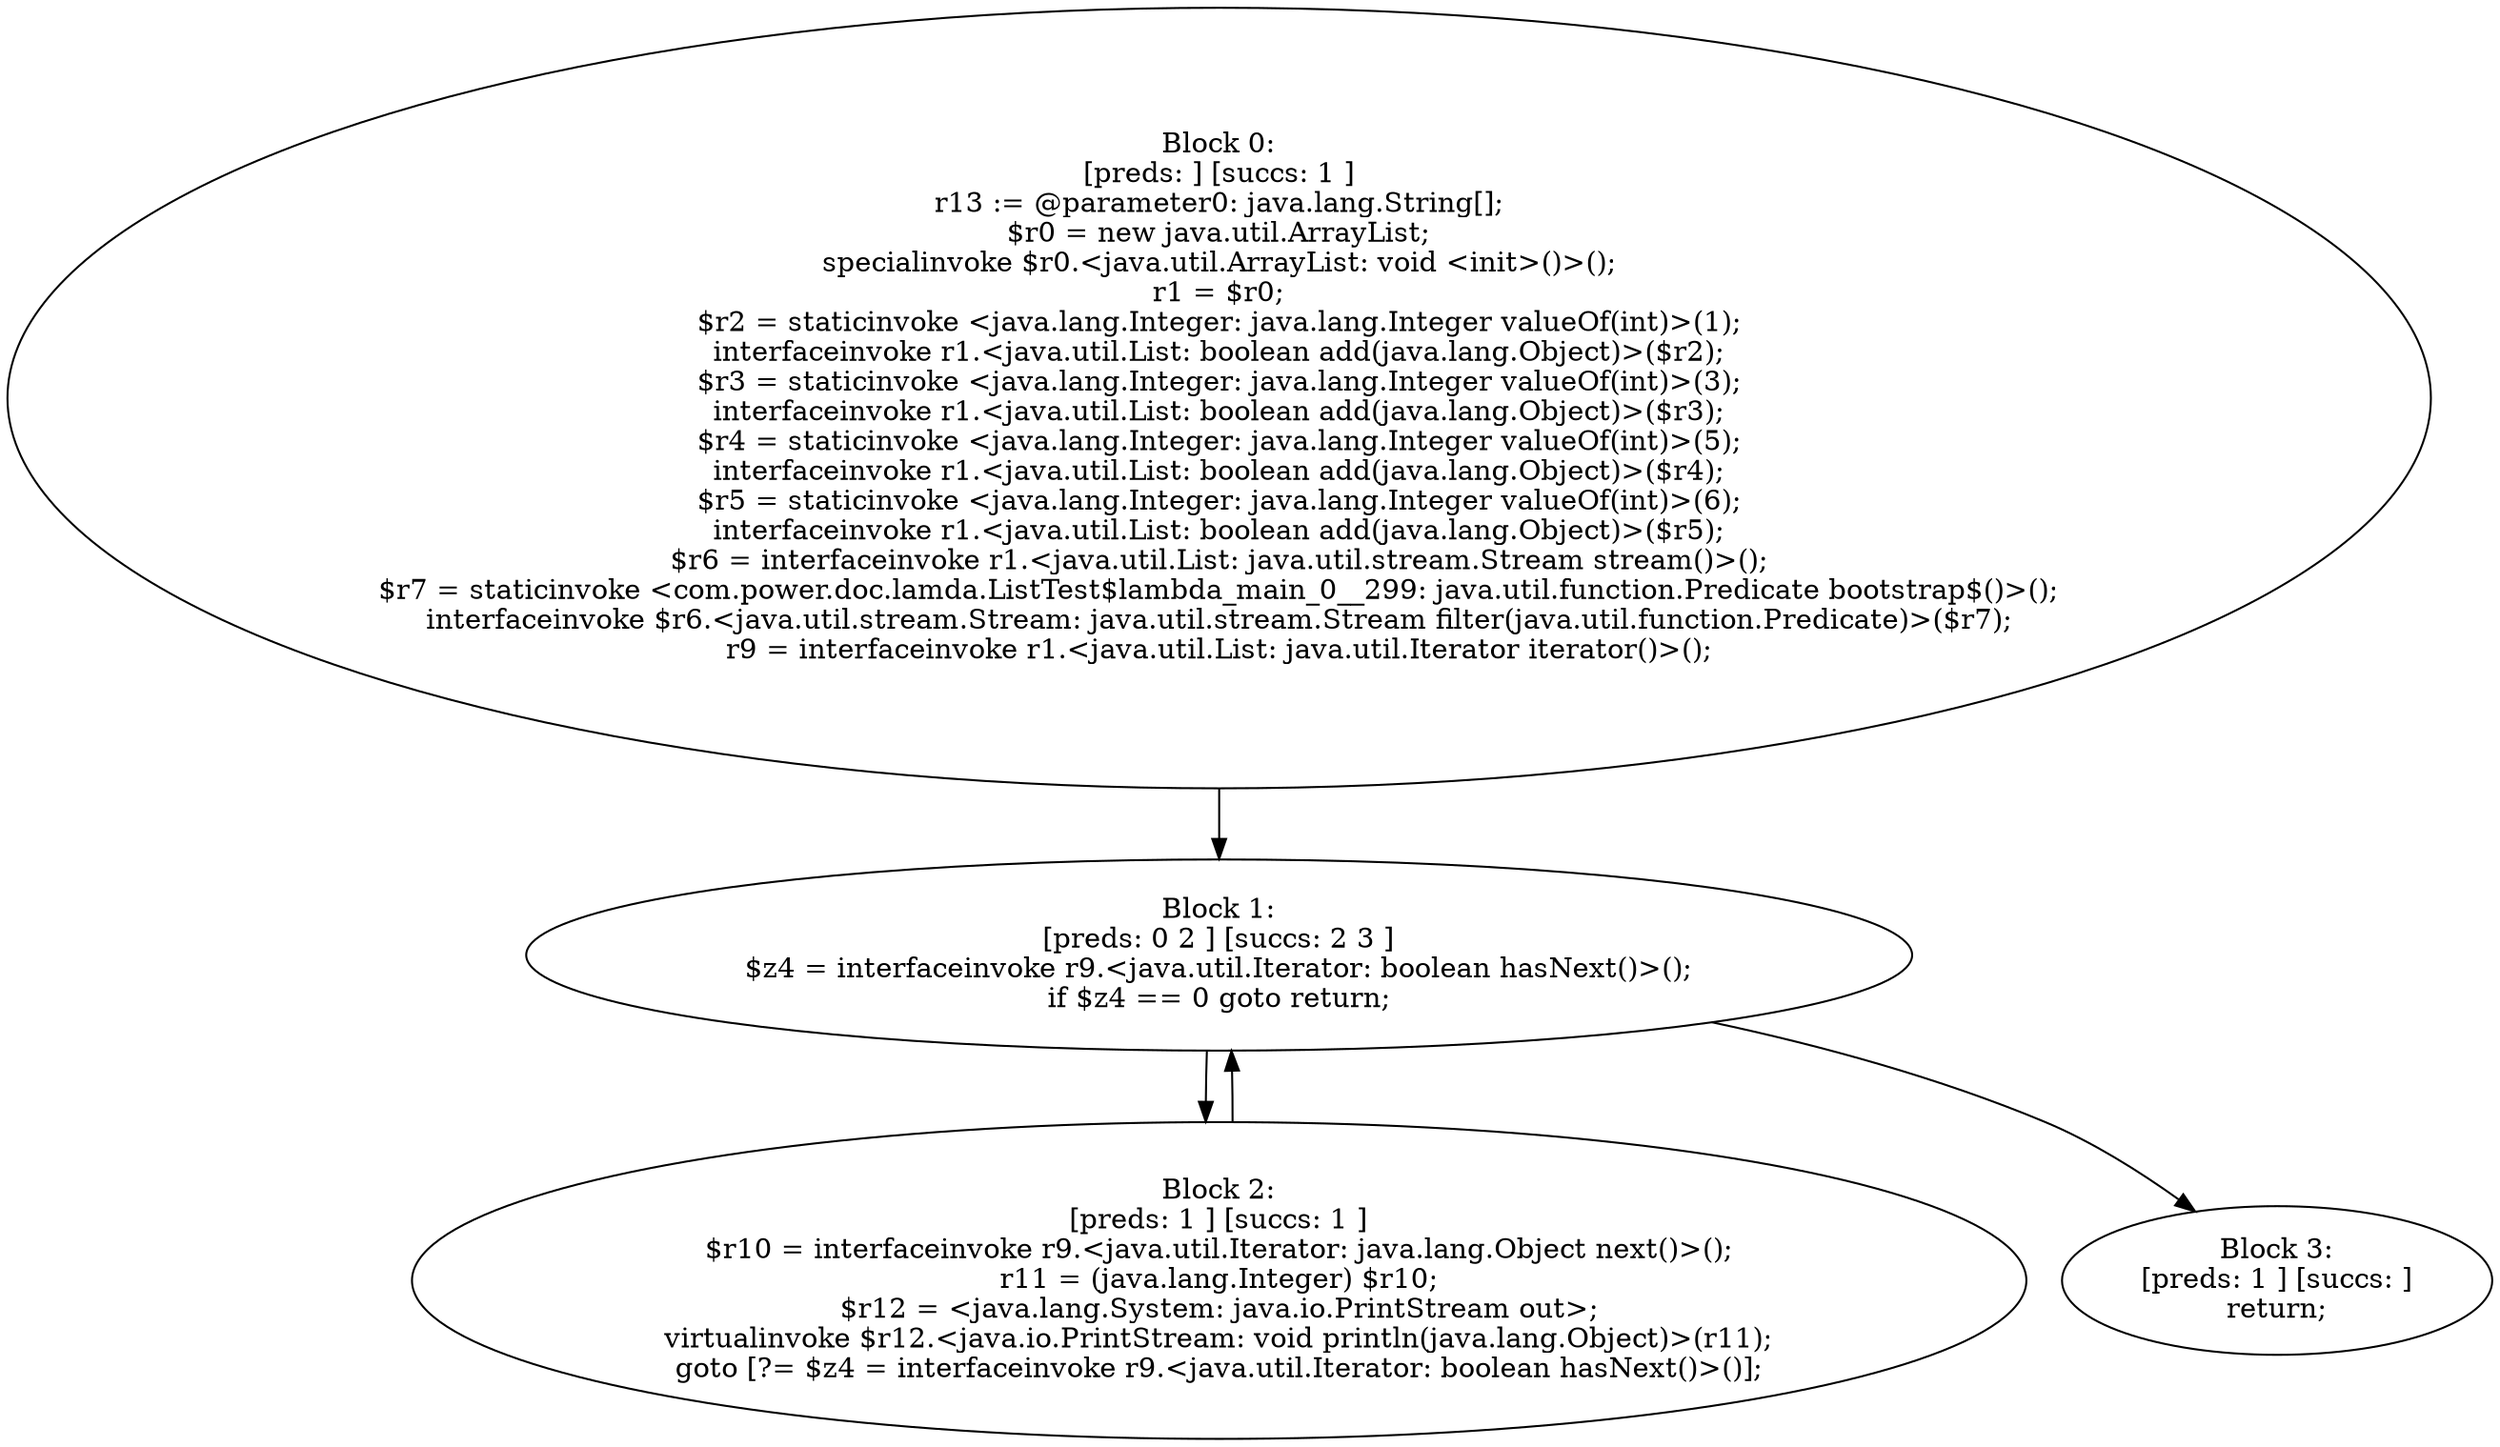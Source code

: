 digraph "unitGraph" {
    "Block 0:
[preds: ] [succs: 1 ]
r13 := @parameter0: java.lang.String[];
$r0 = new java.util.ArrayList;
specialinvoke $r0.<java.util.ArrayList: void <init>()>();
r1 = $r0;
$r2 = staticinvoke <java.lang.Integer: java.lang.Integer valueOf(int)>(1);
interfaceinvoke r1.<java.util.List: boolean add(java.lang.Object)>($r2);
$r3 = staticinvoke <java.lang.Integer: java.lang.Integer valueOf(int)>(3);
interfaceinvoke r1.<java.util.List: boolean add(java.lang.Object)>($r3);
$r4 = staticinvoke <java.lang.Integer: java.lang.Integer valueOf(int)>(5);
interfaceinvoke r1.<java.util.List: boolean add(java.lang.Object)>($r4);
$r5 = staticinvoke <java.lang.Integer: java.lang.Integer valueOf(int)>(6);
interfaceinvoke r1.<java.util.List: boolean add(java.lang.Object)>($r5);
$r6 = interfaceinvoke r1.<java.util.List: java.util.stream.Stream stream()>();
$r7 = staticinvoke <com.power.doc.lamda.ListTest$lambda_main_0__299: java.util.function.Predicate bootstrap$()>();
interfaceinvoke $r6.<java.util.stream.Stream: java.util.stream.Stream filter(java.util.function.Predicate)>($r7);
r9 = interfaceinvoke r1.<java.util.List: java.util.Iterator iterator()>();
"
    "Block 1:
[preds: 0 2 ] [succs: 2 3 ]
$z4 = interfaceinvoke r9.<java.util.Iterator: boolean hasNext()>();
if $z4 == 0 goto return;
"
    "Block 2:
[preds: 1 ] [succs: 1 ]
$r10 = interfaceinvoke r9.<java.util.Iterator: java.lang.Object next()>();
r11 = (java.lang.Integer) $r10;
$r12 = <java.lang.System: java.io.PrintStream out>;
virtualinvoke $r12.<java.io.PrintStream: void println(java.lang.Object)>(r11);
goto [?= $z4 = interfaceinvoke r9.<java.util.Iterator: boolean hasNext()>()];
"
    "Block 3:
[preds: 1 ] [succs: ]
return;
"
    "Block 0:
[preds: ] [succs: 1 ]
r13 := @parameter0: java.lang.String[];
$r0 = new java.util.ArrayList;
specialinvoke $r0.<java.util.ArrayList: void <init>()>();
r1 = $r0;
$r2 = staticinvoke <java.lang.Integer: java.lang.Integer valueOf(int)>(1);
interfaceinvoke r1.<java.util.List: boolean add(java.lang.Object)>($r2);
$r3 = staticinvoke <java.lang.Integer: java.lang.Integer valueOf(int)>(3);
interfaceinvoke r1.<java.util.List: boolean add(java.lang.Object)>($r3);
$r4 = staticinvoke <java.lang.Integer: java.lang.Integer valueOf(int)>(5);
interfaceinvoke r1.<java.util.List: boolean add(java.lang.Object)>($r4);
$r5 = staticinvoke <java.lang.Integer: java.lang.Integer valueOf(int)>(6);
interfaceinvoke r1.<java.util.List: boolean add(java.lang.Object)>($r5);
$r6 = interfaceinvoke r1.<java.util.List: java.util.stream.Stream stream()>();
$r7 = staticinvoke <com.power.doc.lamda.ListTest$lambda_main_0__299: java.util.function.Predicate bootstrap$()>();
interfaceinvoke $r6.<java.util.stream.Stream: java.util.stream.Stream filter(java.util.function.Predicate)>($r7);
r9 = interfaceinvoke r1.<java.util.List: java.util.Iterator iterator()>();
"->"Block 1:
[preds: 0 2 ] [succs: 2 3 ]
$z4 = interfaceinvoke r9.<java.util.Iterator: boolean hasNext()>();
if $z4 == 0 goto return;
";
    "Block 1:
[preds: 0 2 ] [succs: 2 3 ]
$z4 = interfaceinvoke r9.<java.util.Iterator: boolean hasNext()>();
if $z4 == 0 goto return;
"->"Block 2:
[preds: 1 ] [succs: 1 ]
$r10 = interfaceinvoke r9.<java.util.Iterator: java.lang.Object next()>();
r11 = (java.lang.Integer) $r10;
$r12 = <java.lang.System: java.io.PrintStream out>;
virtualinvoke $r12.<java.io.PrintStream: void println(java.lang.Object)>(r11);
goto [?= $z4 = interfaceinvoke r9.<java.util.Iterator: boolean hasNext()>()];
";
    "Block 1:
[preds: 0 2 ] [succs: 2 3 ]
$z4 = interfaceinvoke r9.<java.util.Iterator: boolean hasNext()>();
if $z4 == 0 goto return;
"->"Block 3:
[preds: 1 ] [succs: ]
return;
";
    "Block 2:
[preds: 1 ] [succs: 1 ]
$r10 = interfaceinvoke r9.<java.util.Iterator: java.lang.Object next()>();
r11 = (java.lang.Integer) $r10;
$r12 = <java.lang.System: java.io.PrintStream out>;
virtualinvoke $r12.<java.io.PrintStream: void println(java.lang.Object)>(r11);
goto [?= $z4 = interfaceinvoke r9.<java.util.Iterator: boolean hasNext()>()];
"->"Block 1:
[preds: 0 2 ] [succs: 2 3 ]
$z4 = interfaceinvoke r9.<java.util.Iterator: boolean hasNext()>();
if $z4 == 0 goto return;
";
}
